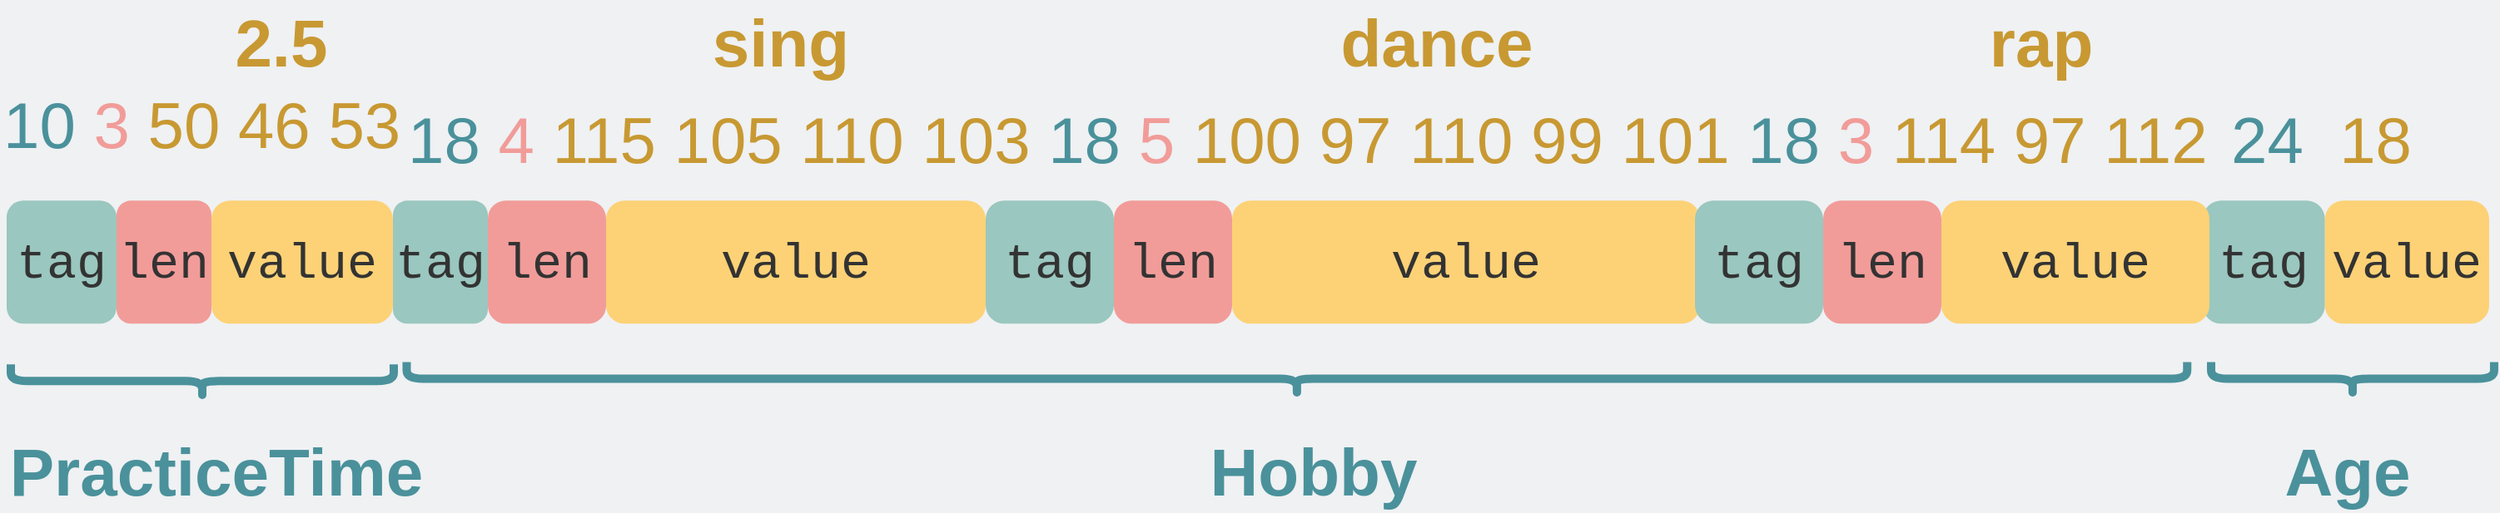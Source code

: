 <mxfile version="21.6.9" type="github">
  <diagram id="3228e29e-7158-1315-38df-8450db1d8a1d" name="Page-1">
    <mxGraphModel dx="2083" dy="1623" grid="0" gridSize="10" guides="1" tooltips="1" connect="1" arrows="1" fold="1" page="1" pageScale="1" pageWidth="1650" pageHeight="450" background="#EFF1F3" math="0" shadow="0">
      <root>
        <mxCell id="0" />
        <mxCell id="1" parent="0" />
        <mxCell id="nzwpzUQgBmsU5mZzszNc-6" value="&lt;div style=&quot;font-family: Menlo, Monaco, &amp;quot;Courier New&amp;quot;, monospace; line-height: 24px;&quot;&gt;&lt;div style=&quot;&quot;&gt;&lt;font color=&quot;#333333&quot; style=&quot;font-size: 30px;&quot;&gt;tag&lt;/font&gt;&lt;/div&gt;&lt;/div&gt;" style="rounded=1;whiteSpace=wrap;html=1;strokeWidth=5;fontSize=30;strokeColor=none;fillColor=#9AC7BF;align=center;" parent="1" vertex="1">
          <mxGeometry x="74" y="1092.68" width="66" height="74" as="geometry" />
        </mxCell>
        <mxCell id="nzwpzUQgBmsU5mZzszNc-7" value="&lt;div style=&quot;font-family: Menlo, Monaco, &amp;quot;Courier New&amp;quot;, monospace; line-height: 24px;&quot;&gt;&lt;div style=&quot;&quot;&gt;&lt;font color=&quot;#333333&quot; style=&quot;font-size: 30px;&quot;&gt;value&lt;/font&gt;&lt;/div&gt;&lt;/div&gt;" style="rounded=1;whiteSpace=wrap;html=1;strokeWidth=5;fontSize=30;strokeColor=none;fillColor=#FDD276;align=center;" parent="1" vertex="1">
          <mxGeometry x="197" y="1092.68" width="109" height="74" as="geometry" />
        </mxCell>
        <mxCell id="nzwpzUQgBmsU5mZzszNc-8" value="&lt;div style=&quot;font-family: Menlo, Monaco, &amp;quot;Courier New&amp;quot;, monospace; line-height: 24px;&quot;&gt;&lt;div style=&quot;&quot;&gt;&lt;font color=&quot;#333333&quot; style=&quot;font-size: 30px;&quot;&gt;tag&lt;/font&gt;&lt;/div&gt;&lt;/div&gt;" style="rounded=1;whiteSpace=wrap;html=1;strokeWidth=5;fontSize=30;strokeColor=none;fillColor=#9AC7BF;align=center;" parent="1" vertex="1">
          <mxGeometry x="1393" y="1092.68" width="73.36" height="74" as="geometry" />
        </mxCell>
        <mxCell id="nzwpzUQgBmsU5mZzszNc-9" value="&lt;div style=&quot;font-family: Menlo, Monaco, &amp;quot;Courier New&amp;quot;, monospace; line-height: 24px;&quot;&gt;&lt;div style=&quot;&quot;&gt;&lt;font color=&quot;#333333&quot; style=&quot;font-size: 30px;&quot;&gt;value&lt;/font&gt;&lt;/div&gt;&lt;/div&gt;" style="rounded=1;whiteSpace=wrap;html=1;strokeWidth=5;fontSize=30;strokeColor=none;fillColor=#FDD276;align=center;" parent="1" vertex="1">
          <mxGeometry x="1466.36" y="1092.68" width="98.64" height="74" as="geometry" />
        </mxCell>
        <mxCell id="hhmZNT4cyZmR0nEcOgbV-8" value="&lt;div style=&quot;font-family: Menlo, Monaco, &amp;quot;Courier New&amp;quot;, monospace; line-height: 24px;&quot;&gt;&lt;div style=&quot;&quot;&gt;&lt;font color=&quot;#333333&quot; style=&quot;font-size: 30px;&quot;&gt;len&lt;/font&gt;&lt;/div&gt;&lt;/div&gt;" style="rounded=1;whiteSpace=wrap;html=1;strokeWidth=5;fontSize=30;strokeColor=none;fillColor=#F19C99;align=center;" parent="1" vertex="1">
          <mxGeometry x="140" y="1092.68" width="57" height="74" as="geometry" />
        </mxCell>
        <mxCell id="U-DJsKMkMCvAjCsMOjJg-2" value="&lt;div style=&quot;&quot;&gt;&lt;font style=&quot;font-size: 39px; background-color: initial;&quot; color=&quot;#4a919b&quot;&gt;10&amp;nbsp;&lt;/font&gt;&lt;font style=&quot;font-size: 39px; background-color: initial;&quot; color=&quot;#f19c99&quot;&gt;3&lt;/font&gt;&lt;font color=&quot;#4a919b&quot; style=&quot;font-size: 39px; background-color: initial;&quot;&gt;&amp;nbsp;&lt;/font&gt;&lt;font style=&quot;font-size: 39px; background-color: initial;&quot; color=&quot;#c89932&quot;&gt;50 46 53&lt;/font&gt;&lt;/div&gt;" style="text;html=1;strokeColor=none;fillColor=none;align=left;verticalAlign=middle;whiteSpace=wrap;rounded=0;" parent="1" vertex="1">
          <mxGeometry x="70" y="1022.68" width="243" height="50" as="geometry" />
        </mxCell>
        <mxCell id="8Wo9BOlvC_cUprFf0G_a-1" value="&lt;div style=&quot;&quot;&gt;&lt;font style=&quot;font-size: 39px; background-color: initial;&quot; color=&quot;#4a919b&quot;&gt;24&amp;nbsp;&amp;nbsp;&lt;/font&gt;&lt;font style=&quot;font-size: 39px; background-color: initial;&quot; color=&quot;#c89932&quot;&gt;18&lt;/font&gt;&lt;/div&gt;" style="text;html=1;strokeColor=none;fillColor=none;align=left;verticalAlign=middle;whiteSpace=wrap;rounded=0;" vertex="1" parent="1">
          <mxGeometry x="1408" y="1032.18" width="124" height="50" as="geometry" />
        </mxCell>
        <mxCell id="8Wo9BOlvC_cUprFf0G_a-2" value="&lt;div style=&quot;font-family: Menlo, Monaco, &amp;quot;Courier New&amp;quot;, monospace; line-height: 24px;&quot;&gt;&lt;div style=&quot;&quot;&gt;&lt;font color=&quot;#333333&quot; style=&quot;font-size: 30px;&quot;&gt;tag&lt;/font&gt;&lt;/div&gt;&lt;/div&gt;" style="rounded=1;whiteSpace=wrap;html=1;strokeWidth=5;fontSize=30;strokeColor=none;fillColor=#9AC7BF;align=center;" vertex="1" parent="1">
          <mxGeometry x="306" y="1092.68" width="57" height="74" as="geometry" />
        </mxCell>
        <mxCell id="8Wo9BOlvC_cUprFf0G_a-3" value="&lt;div style=&quot;font-family: Menlo, Monaco, &amp;quot;Courier New&amp;quot;, monospace; line-height: 24px;&quot;&gt;&lt;div style=&quot;&quot;&gt;&lt;font color=&quot;#333333&quot; style=&quot;font-size: 30px;&quot;&gt;value&lt;/font&gt;&lt;/div&gt;&lt;/div&gt;" style="rounded=1;whiteSpace=wrap;html=1;strokeWidth=5;fontSize=30;strokeColor=none;fillColor=#FDD276;align=center;" vertex="1" parent="1">
          <mxGeometry x="434" y="1092.68" width="228" height="74" as="geometry" />
        </mxCell>
        <mxCell id="8Wo9BOlvC_cUprFf0G_a-4" value="&lt;div style=&quot;font-family: Menlo, Monaco, &amp;quot;Courier New&amp;quot;, monospace; line-height: 24px;&quot;&gt;&lt;div style=&quot;&quot;&gt;&lt;font color=&quot;#333333&quot; style=&quot;font-size: 30px;&quot;&gt;len&lt;/font&gt;&lt;/div&gt;&lt;/div&gt;" style="rounded=1;whiteSpace=wrap;html=1;strokeWidth=5;fontSize=30;strokeColor=none;fillColor=#F19C99;align=center;" vertex="1" parent="1">
          <mxGeometry x="363" y="1092.68" width="71" height="74" as="geometry" />
        </mxCell>
        <mxCell id="8Wo9BOlvC_cUprFf0G_a-5" value="&lt;div style=&quot;&quot;&gt;&lt;font style=&quot;font-size: 39px;&quot; color=&quot;#4a919b&quot;&gt;18 &lt;/font&gt;&lt;font color=&quot;#f19c99&quot; style=&quot;font-size: 39px;&quot;&gt;4&lt;/font&gt;&lt;font style=&quot;font-size: 39px;&quot; color=&quot;#4a919b&quot;&gt; &lt;/font&gt;&lt;font color=&quot;#c89932&quot; style=&quot;font-size: 39px;&quot;&gt;115 105 110 103&lt;/font&gt;&lt;font style=&quot;font-size: 39px;&quot; color=&quot;#4a919b&quot;&gt; 18 &lt;/font&gt;&lt;font color=&quot;#f19c99&quot; style=&quot;font-size: 39px;&quot;&gt;5&lt;/font&gt;&lt;font style=&quot;font-size: 39px;&quot; color=&quot;#4a919b&quot;&gt; &lt;/font&gt;&lt;font color=&quot;#c89932&quot; style=&quot;font-size: 39px;&quot;&gt;100 97 110 99 101&lt;/font&gt;&lt;font style=&quot;font-size: 39px;&quot; color=&quot;#4a919b&quot;&gt; 18 &lt;/font&gt;&lt;font color=&quot;#f19c99&quot; style=&quot;font-size: 39px;&quot;&gt;3&lt;/font&gt;&lt;font style=&quot;font-size: 39px;&quot; color=&quot;#4a919b&quot;&gt; &lt;/font&gt;&lt;font color=&quot;#c89932&quot; style=&quot;font-size: 39px;&quot;&gt;114 97 112&lt;/font&gt;&lt;br&gt;&lt;/div&gt;" style="text;html=1;strokeColor=none;fillColor=none;align=left;verticalAlign=middle;whiteSpace=wrap;rounded=0;" vertex="1" parent="1">
          <mxGeometry x="313" y="996.68" width="1095" height="121" as="geometry" />
        </mxCell>
        <mxCell id="8Wo9BOlvC_cUprFf0G_a-6" value="&lt;div style=&quot;font-family: Menlo, Monaco, &amp;quot;Courier New&amp;quot;, monospace; line-height: 24px;&quot;&gt;&lt;div style=&quot;&quot;&gt;&lt;font color=&quot;#333333&quot; style=&quot;font-size: 30px;&quot;&gt;tag&lt;/font&gt;&lt;/div&gt;&lt;/div&gt;" style="rounded=1;whiteSpace=wrap;html=1;strokeWidth=5;fontSize=30;strokeColor=none;fillColor=#9AC7BF;align=center;" vertex="1" parent="1">
          <mxGeometry x="662" y="1092.68" width="77" height="74" as="geometry" />
        </mxCell>
        <mxCell id="8Wo9BOlvC_cUprFf0G_a-7" value="&lt;div style=&quot;font-family: Menlo, Monaco, &amp;quot;Courier New&amp;quot;, monospace; line-height: 24px;&quot;&gt;&lt;div style=&quot;&quot;&gt;&lt;font color=&quot;#333333&quot; style=&quot;font-size: 30px;&quot;&gt;value&lt;/font&gt;&lt;/div&gt;&lt;/div&gt;" style="rounded=1;whiteSpace=wrap;html=1;strokeWidth=5;fontSize=30;strokeColor=none;fillColor=#FDD276;align=center;" vertex="1" parent="1">
          <mxGeometry x="810" y="1092.68" width="281" height="74" as="geometry" />
        </mxCell>
        <mxCell id="8Wo9BOlvC_cUprFf0G_a-8" value="&lt;div style=&quot;font-family: Menlo, Monaco, &amp;quot;Courier New&amp;quot;, monospace; line-height: 24px;&quot;&gt;&lt;div style=&quot;&quot;&gt;&lt;font color=&quot;#333333&quot; style=&quot;font-size: 30px;&quot;&gt;len&lt;/font&gt;&lt;/div&gt;&lt;/div&gt;" style="rounded=1;whiteSpace=wrap;html=1;strokeWidth=5;fontSize=30;strokeColor=none;fillColor=#F19C99;align=center;" vertex="1" parent="1">
          <mxGeometry x="739" y="1092.68" width="71" height="74" as="geometry" />
        </mxCell>
        <mxCell id="8Wo9BOlvC_cUprFf0G_a-9" value="&lt;div style=&quot;font-family: Menlo, Monaco, &amp;quot;Courier New&amp;quot;, monospace; line-height: 24px;&quot;&gt;&lt;div style=&quot;&quot;&gt;&lt;font color=&quot;#333333&quot; style=&quot;font-size: 30px;&quot;&gt;tag&lt;/font&gt;&lt;/div&gt;&lt;/div&gt;" style="rounded=1;whiteSpace=wrap;html=1;strokeWidth=5;fontSize=30;strokeColor=none;fillColor=#9AC7BF;align=center;" vertex="1" parent="1">
          <mxGeometry x="1088" y="1092.68" width="77" height="74" as="geometry" />
        </mxCell>
        <mxCell id="8Wo9BOlvC_cUprFf0G_a-10" value="&lt;div style=&quot;font-family: Menlo, Monaco, &amp;quot;Courier New&amp;quot;, monospace; line-height: 24px;&quot;&gt;&lt;div style=&quot;&quot;&gt;&lt;font color=&quot;#333333&quot; style=&quot;font-size: 30px;&quot;&gt;value&lt;/font&gt;&lt;/div&gt;&lt;/div&gt;" style="rounded=1;whiteSpace=wrap;html=1;strokeWidth=5;fontSize=30;strokeColor=none;fillColor=#FDD276;align=center;" vertex="1" parent="1">
          <mxGeometry x="1236" y="1092.68" width="161" height="74" as="geometry" />
        </mxCell>
        <mxCell id="8Wo9BOlvC_cUprFf0G_a-11" value="&lt;div style=&quot;font-family: Menlo, Monaco, &amp;quot;Courier New&amp;quot;, monospace; line-height: 24px;&quot;&gt;&lt;div style=&quot;&quot;&gt;&lt;font color=&quot;#333333&quot; style=&quot;font-size: 30px;&quot;&gt;len&lt;/font&gt;&lt;/div&gt;&lt;/div&gt;" style="rounded=1;whiteSpace=wrap;html=1;strokeWidth=5;fontSize=30;strokeColor=none;fillColor=#F19C99;align=center;" vertex="1" parent="1">
          <mxGeometry x="1165" y="1092.68" width="71" height="74" as="geometry" />
        </mxCell>
        <mxCell id="8Wo9BOlvC_cUprFf0G_a-12" value="&lt;font color=&quot;#c89932&quot; size=&quot;1&quot; style=&quot;&quot;&gt;&lt;b style=&quot;font-size: 40px;&quot;&gt;sing&lt;/b&gt;&lt;/font&gt;" style="text;html=1;strokeColor=none;fillColor=none;align=center;verticalAlign=middle;whiteSpace=wrap;rounded=0;" vertex="1" parent="1">
          <mxGeometry x="462" y="973.68" width="154" height="46" as="geometry" />
        </mxCell>
        <mxCell id="8Wo9BOlvC_cUprFf0G_a-13" value="&lt;font color=&quot;#c89932&quot; size=&quot;1&quot; style=&quot;&quot;&gt;&lt;b style=&quot;font-size: 40px;&quot;&gt;dance&lt;/b&gt;&lt;/font&gt;" style="text;html=1;strokeColor=none;fillColor=none;align=center;verticalAlign=middle;whiteSpace=wrap;rounded=0;" vertex="1" parent="1">
          <mxGeometry x="856" y="973.68" width="154" height="46" as="geometry" />
        </mxCell>
        <mxCell id="8Wo9BOlvC_cUprFf0G_a-14" value="&lt;font color=&quot;#c89932&quot; size=&quot;1&quot; style=&quot;&quot;&gt;&lt;b style=&quot;font-size: 40px;&quot;&gt;rap&lt;/b&gt;&lt;/font&gt;" style="text;html=1;strokeColor=none;fillColor=none;align=center;verticalAlign=middle;whiteSpace=wrap;rounded=0;" vertex="1" parent="1">
          <mxGeometry x="1219.36" y="973.68" width="154" height="46" as="geometry" />
        </mxCell>
        <mxCell id="8Wo9BOlvC_cUprFf0G_a-17" value="" style="shape=curlyBracket;whiteSpace=wrap;html=1;rounded=1;labelPosition=left;verticalLabelPosition=middle;align=right;verticalAlign=middle;rotation=-90;strokeWidth=5;strokeColor=#4A919B;" vertex="1" parent="1">
          <mxGeometry x="838.94" y="665" width="20" height="1069.39" as="geometry" />
        </mxCell>
        <mxCell id="8Wo9BOlvC_cUprFf0G_a-18" value="&lt;font color=&quot;#4a919b&quot; size=&quot;1&quot; style=&quot;&quot;&gt;&lt;b style=&quot;font-size: 40px;&quot;&gt;Hobby&lt;/b&gt;&lt;/font&gt;" style="text;html=1;strokeColor=none;fillColor=none;align=center;verticalAlign=middle;whiteSpace=wrap;rounded=0;" vertex="1" parent="1">
          <mxGeometry x="782.06" y="1231.68" width="154" height="46" as="geometry" />
        </mxCell>
        <mxCell id="8Wo9BOlvC_cUprFf0G_a-19" value="" style="shape=curlyBracket;whiteSpace=wrap;html=1;rounded=1;labelPosition=left;verticalLabelPosition=middle;align=right;verticalAlign=middle;rotation=-90;strokeWidth=5;strokeColor=#4A919B;" vertex="1" parent="1">
          <mxGeometry x="181.5" y="1086.18" width="20" height="230" as="geometry" />
        </mxCell>
        <mxCell id="8Wo9BOlvC_cUprFf0G_a-20" value="&lt;font color=&quot;#4a919b&quot; size=&quot;1&quot; style=&quot;&quot;&gt;&lt;b style=&quot;font-size: 40px;&quot;&gt;PracticeTime&lt;/b&gt;&lt;/font&gt;" style="text;html=1;strokeColor=none;fillColor=none;align=center;verticalAlign=middle;whiteSpace=wrap;rounded=0;" vertex="1" parent="1">
          <mxGeometry x="123" y="1231.68" width="154" height="46" as="geometry" />
        </mxCell>
        <mxCell id="8Wo9BOlvC_cUprFf0G_a-21" value="&lt;font color=&quot;#4a919b&quot; size=&quot;1&quot; style=&quot;&quot;&gt;&lt;b style=&quot;font-size: 40px;&quot;&gt;Age&lt;/b&gt;&lt;/font&gt;" style="text;html=1;strokeColor=none;fillColor=none;align=center;verticalAlign=middle;whiteSpace=wrap;rounded=0;" vertex="1" parent="1">
          <mxGeometry x="1403" y="1231.68" width="154" height="46" as="geometry" />
        </mxCell>
        <mxCell id="8Wo9BOlvC_cUprFf0G_a-22" value="" style="shape=curlyBracket;whiteSpace=wrap;html=1;rounded=1;labelPosition=left;verticalLabelPosition=middle;align=right;verticalAlign=middle;rotation=-90;strokeWidth=5;strokeColor=#4A919B;" vertex="1" parent="1">
          <mxGeometry x="1472.99" y="1114.71" width="20" height="169.98" as="geometry" />
        </mxCell>
        <mxCell id="8Wo9BOlvC_cUprFf0G_a-24" value="&lt;font color=&quot;#c89932&quot; size=&quot;1&quot; style=&quot;&quot;&gt;&lt;b style=&quot;font-size: 40px;&quot;&gt;2.5&lt;/b&gt;&lt;/font&gt;" style="text;html=1;strokeColor=none;fillColor=none;align=center;verticalAlign=middle;whiteSpace=wrap;rounded=0;" vertex="1" parent="1">
          <mxGeometry x="162" y="973.68" width="154" height="46" as="geometry" />
        </mxCell>
      </root>
    </mxGraphModel>
  </diagram>
</mxfile>

